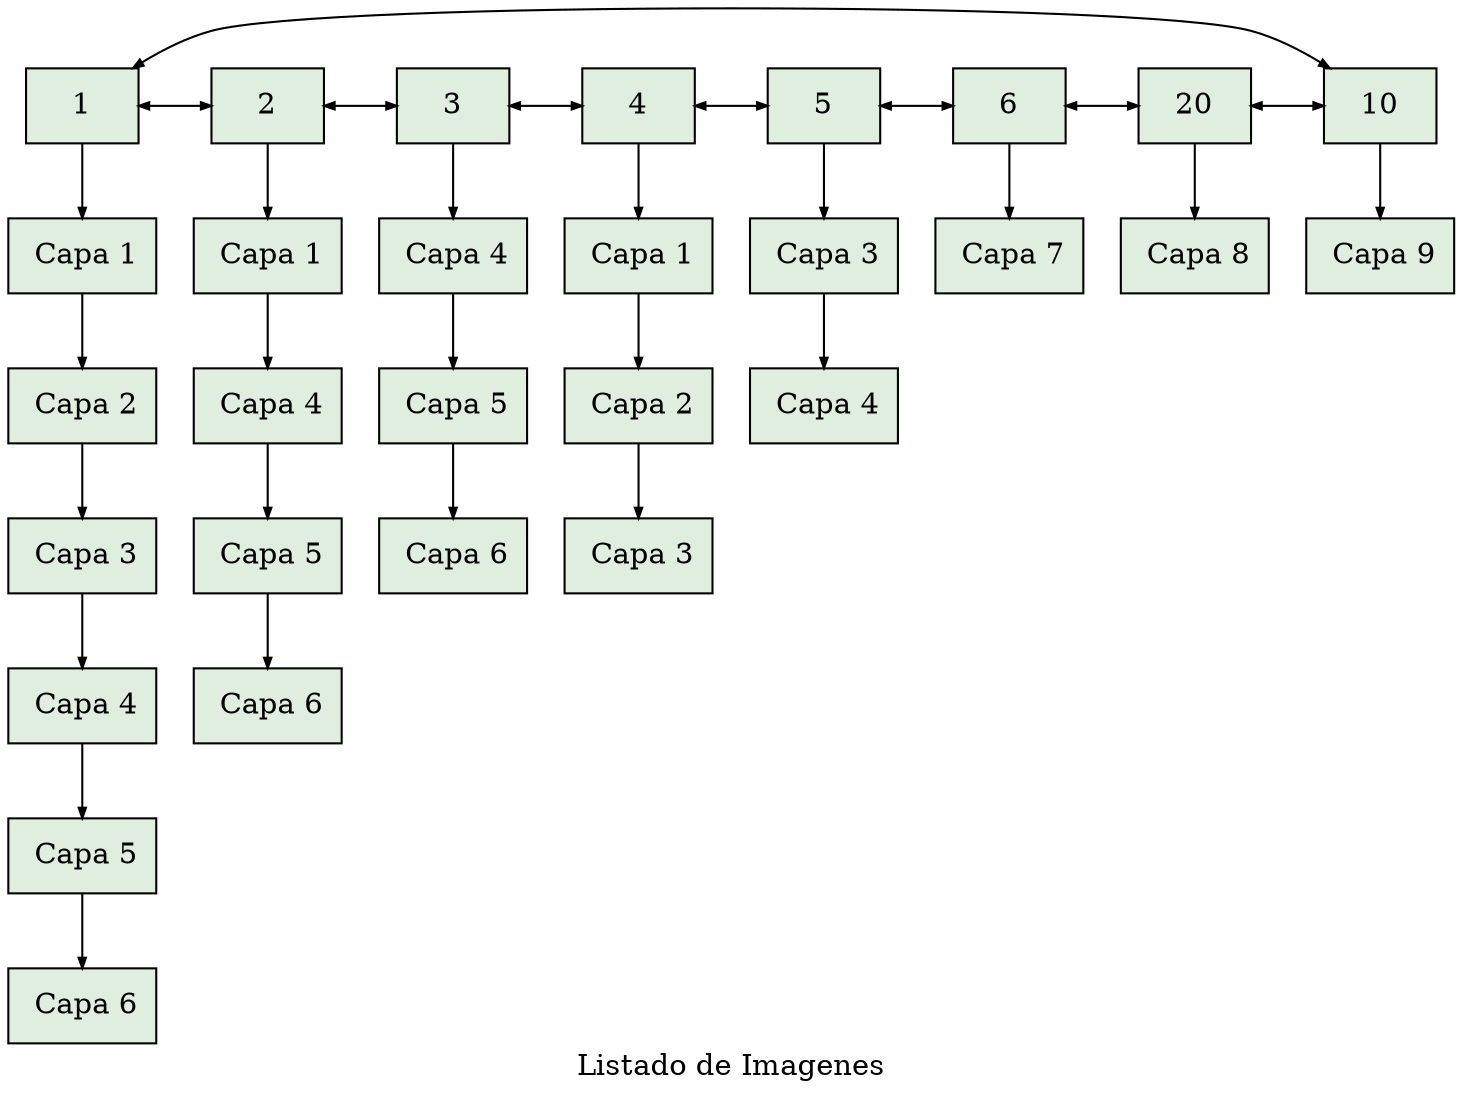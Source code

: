 digraph grafica{
	label="Listado de Imagenes"	rankdir=TB;
	concentrate=true;
	node [shape = box, style=filled, fillcolor = honeydew2];
	edge [arrowsize=.5]
		//Nodo
		nodo1 [ label = "1", group=1];
		//Capas
		nodoCapa1Grupo1 [ label = " Capa 1", group=1];
		nodoCapa2Grupo1 [ label = " Capa 2", group=1];
		nodoCapa3Grupo1 [ label = " Capa 3", group=1];
		nodoCapa4Grupo1 [ label = " Capa 4", group=1];
		nodoCapa5Grupo1 [ label = " Capa 5", group=1];
		nodoCapa6Grupo1 [ label = " Capa 6", group=1];
		nodo1 -> nodoCapa1Grupo1 -> nodoCapa2Grupo1 -> nodoCapa3Grupo1 -> nodoCapa4Grupo1 -> nodoCapa5Grupo1 -> nodoCapa6Grupo1;
		//Nodo
		nodo2 [ label = "2", group=2];
		//Capas
		nodoCapa1Grupo2 [ label = " Capa 1", group=2];
		nodoCapa4Grupo2 [ label = " Capa 4", group=2];
		nodoCapa5Grupo2 [ label = " Capa 5", group=2];
		nodoCapa6Grupo2 [ label = " Capa 6", group=2];
		nodo2 -> nodoCapa1Grupo2 -> nodoCapa4Grupo2 -> nodoCapa5Grupo2 -> nodoCapa6Grupo2;
		//Nodo
		nodo3 [ label = "3", group=3];
		//Capas
		nodoCapa4Grupo3 [ label = " Capa 4", group=3];
		nodoCapa5Grupo3 [ label = " Capa 5", group=3];
		nodoCapa6Grupo3 [ label = " Capa 6", group=3];
		nodo3 -> nodoCapa4Grupo3 -> nodoCapa5Grupo3 -> nodoCapa6Grupo3;
		//Nodo
		nodo4 [ label = "4", group=4];
		//Capas
		nodoCapa1Grupo4 [ label = " Capa 1", group=4];
		nodoCapa2Grupo4 [ label = " Capa 2", group=4];
		nodoCapa3Grupo4 [ label = " Capa 3", group=4];
		nodo4 -> nodoCapa1Grupo4 -> nodoCapa2Grupo4 -> nodoCapa3Grupo4;
		//Nodo
		nodo5 [ label = "5", group=5];
		//Capas
		nodoCapa3Grupo5 [ label = " Capa 3", group=5];
		nodoCapa4Grupo5 [ label = " Capa 4", group=5];
		nodo5 -> nodoCapa3Grupo5 -> nodoCapa4Grupo5;
		//Nodo
		nodo6 [ label = "6", group=6];
		//Capas
		nodoCapa7Grupo6 [ label = " Capa 7", group=6];
		nodo6 -> nodoCapa7Grupo6;
		//Nodo
		nodo20 [ label = "20", group=20];
		//Capas
		nodoCapa8Grupo20 [ label = " Capa 8", group=20];
		nodo20 -> nodoCapa8Grupo20;
		//Nodo
		nodo10 [ label = "10", group=10];
		//Capas
		nodoCapa9Grupo10 [ label = " Capa 9", group=10];
		nodo10 -> nodoCapa9Grupo10;
		edge [dir = both, arrowsize=.5]
		rank = same {nodo1 -> nodo2 -> nodo3 -> nodo4 -> nodo5 -> nodo6 -> nodo20 -> nodo10-> nodo1}
	}

